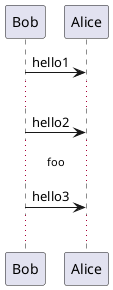 {
  "sha1": "d7upbe6qrk2x0pzr2qh52ya5vnec7wq",
  "insertion": {
    "when": "2024-06-01T09:03:02.649Z",
    "user": "plantuml@gmail.com"
  }
}
@startuml
Bob -> Alice : hello1
...
Bob -> Alice : hello2
...foo...
Bob -> Alice : hello3
...
@enduml
